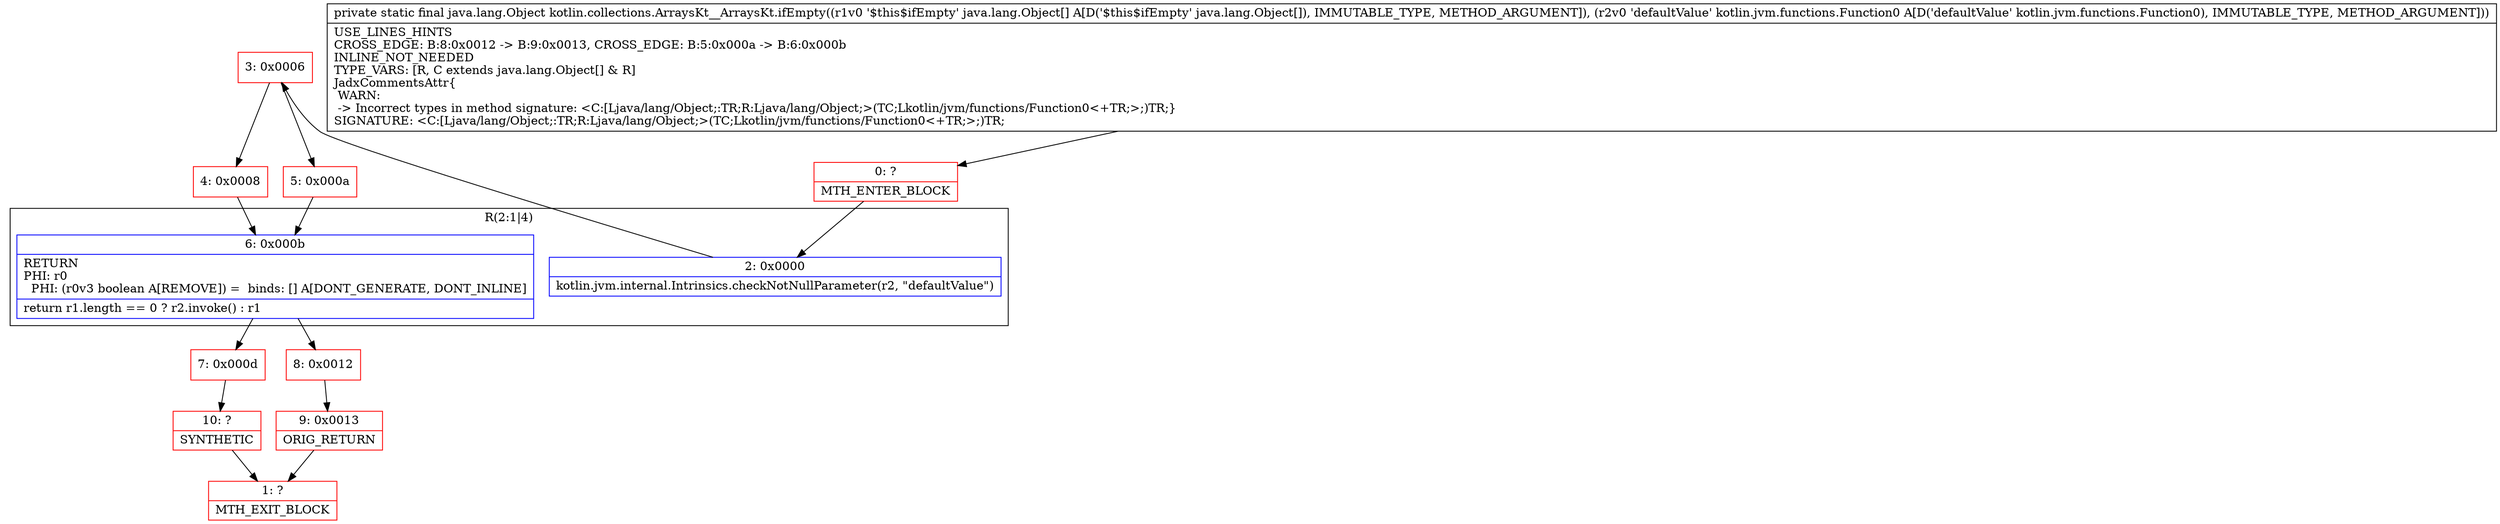 digraph "CFG forkotlin.collections.ArraysKt__ArraysKt.ifEmpty([Ljava\/lang\/Object;Lkotlin\/jvm\/functions\/Function0;)Ljava\/lang\/Object;" {
subgraph cluster_Region_1351574085 {
label = "R(2:1|4)";
node [shape=record,color=blue];
Node_2 [shape=record,label="{2\:\ 0x0000|kotlin.jvm.internal.Intrinsics.checkNotNullParameter(r2, \"defaultValue\")\l}"];
Node_6 [shape=record,label="{6\:\ 0x000b|RETURN\lPHI: r0 \l  PHI: (r0v3 boolean A[REMOVE]) =  binds: [] A[DONT_GENERATE, DONT_INLINE]\l|return r1.length == 0 ? r2.invoke() : r1\l}"];
}
Node_0 [shape=record,color=red,label="{0\:\ ?|MTH_ENTER_BLOCK\l}"];
Node_3 [shape=record,color=red,label="{3\:\ 0x0006}"];
Node_4 [shape=record,color=red,label="{4\:\ 0x0008}"];
Node_7 [shape=record,color=red,label="{7\:\ 0x000d}"];
Node_10 [shape=record,color=red,label="{10\:\ ?|SYNTHETIC\l}"];
Node_1 [shape=record,color=red,label="{1\:\ ?|MTH_EXIT_BLOCK\l}"];
Node_8 [shape=record,color=red,label="{8\:\ 0x0012}"];
Node_9 [shape=record,color=red,label="{9\:\ 0x0013|ORIG_RETURN\l}"];
Node_5 [shape=record,color=red,label="{5\:\ 0x000a}"];
MethodNode[shape=record,label="{private static final java.lang.Object kotlin.collections.ArraysKt__ArraysKt.ifEmpty((r1v0 '$this$ifEmpty' java.lang.Object[] A[D('$this$ifEmpty' java.lang.Object[]), IMMUTABLE_TYPE, METHOD_ARGUMENT]), (r2v0 'defaultValue' kotlin.jvm.functions.Function0 A[D('defaultValue' kotlin.jvm.functions.Function0), IMMUTABLE_TYPE, METHOD_ARGUMENT]))  | USE_LINES_HINTS\lCROSS_EDGE: B:8:0x0012 \-\> B:9:0x0013, CROSS_EDGE: B:5:0x000a \-\> B:6:0x000b\lINLINE_NOT_NEEDED\lTYPE_VARS: [R, C extends java.lang.Object[] & R]\lJadxCommentsAttr\{\l WARN: \l \-\> Incorrect types in method signature: \<C:[Ljava\/lang\/Object;:TR;R:Ljava\/lang\/Object;\>(TC;Lkotlin\/jvm\/functions\/Function0\<+TR;\>;)TR;\}\lSIGNATURE: \<C:[Ljava\/lang\/Object;:TR;R:Ljava\/lang\/Object;\>(TC;Lkotlin\/jvm\/functions\/Function0\<+TR;\>;)TR;\l}"];
MethodNode -> Node_0;Node_2 -> Node_3;
Node_6 -> Node_7;
Node_6 -> Node_8;
Node_0 -> Node_2;
Node_3 -> Node_4;
Node_3 -> Node_5;
Node_4 -> Node_6;
Node_7 -> Node_10;
Node_10 -> Node_1;
Node_8 -> Node_9;
Node_9 -> Node_1;
Node_5 -> Node_6;
}

